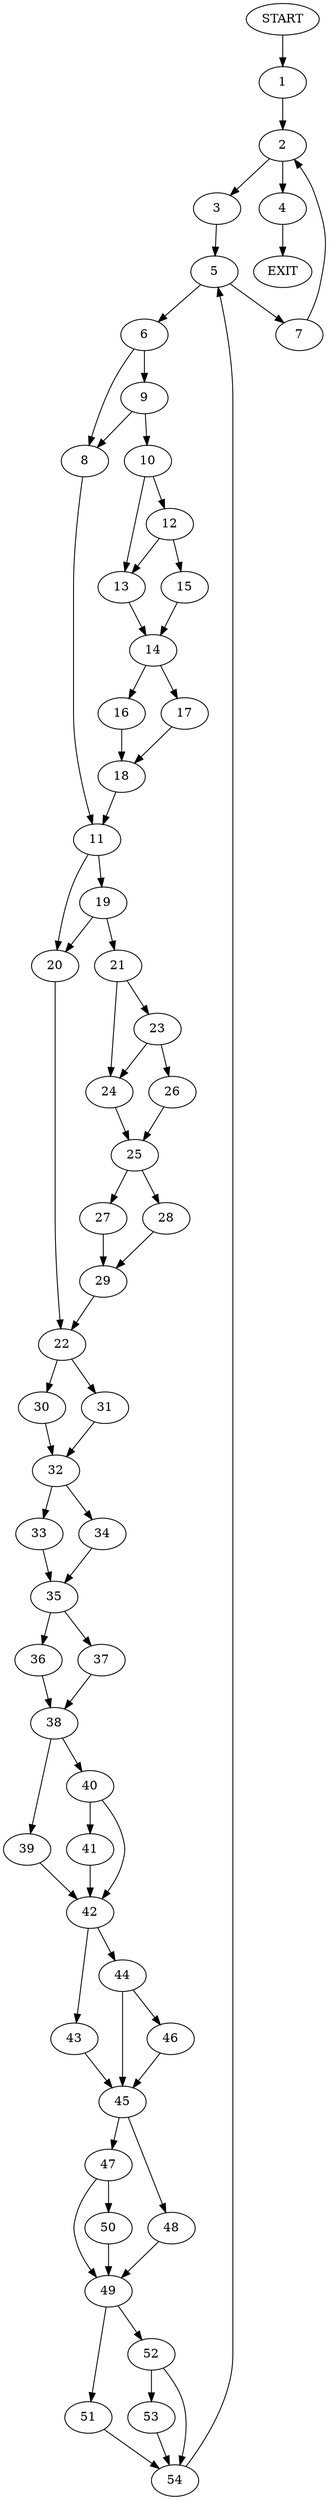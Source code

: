 digraph {
0 [label="START"]
55 [label="EXIT"]
0 -> 1
1 -> 2
2 -> 3
2 -> 4
4 -> 55
3 -> 5
5 -> 6
5 -> 7
6 -> 8
6 -> 9
7 -> 2
9 -> 10
9 -> 8
8 -> 11
10 -> 12
10 -> 13
13 -> 14
12 -> 13
12 -> 15
15 -> 14
14 -> 16
14 -> 17
17 -> 18
16 -> 18
18 -> 11
11 -> 19
11 -> 20
19 -> 20
19 -> 21
20 -> 22
21 -> 23
21 -> 24
24 -> 25
23 -> 26
23 -> 24
26 -> 25
25 -> 27
25 -> 28
27 -> 29
28 -> 29
29 -> 22
22 -> 30
22 -> 31
31 -> 32
30 -> 32
32 -> 33
32 -> 34
33 -> 35
34 -> 35
35 -> 36
35 -> 37
37 -> 38
36 -> 38
38 -> 39
38 -> 40
40 -> 41
40 -> 42
39 -> 42
42 -> 43
42 -> 44
41 -> 42
43 -> 45
44 -> 45
44 -> 46
45 -> 47
45 -> 48
46 -> 45
48 -> 49
47 -> 50
47 -> 49
49 -> 51
49 -> 52
50 -> 49
52 -> 53
52 -> 54
51 -> 54
54 -> 5
53 -> 54
}
